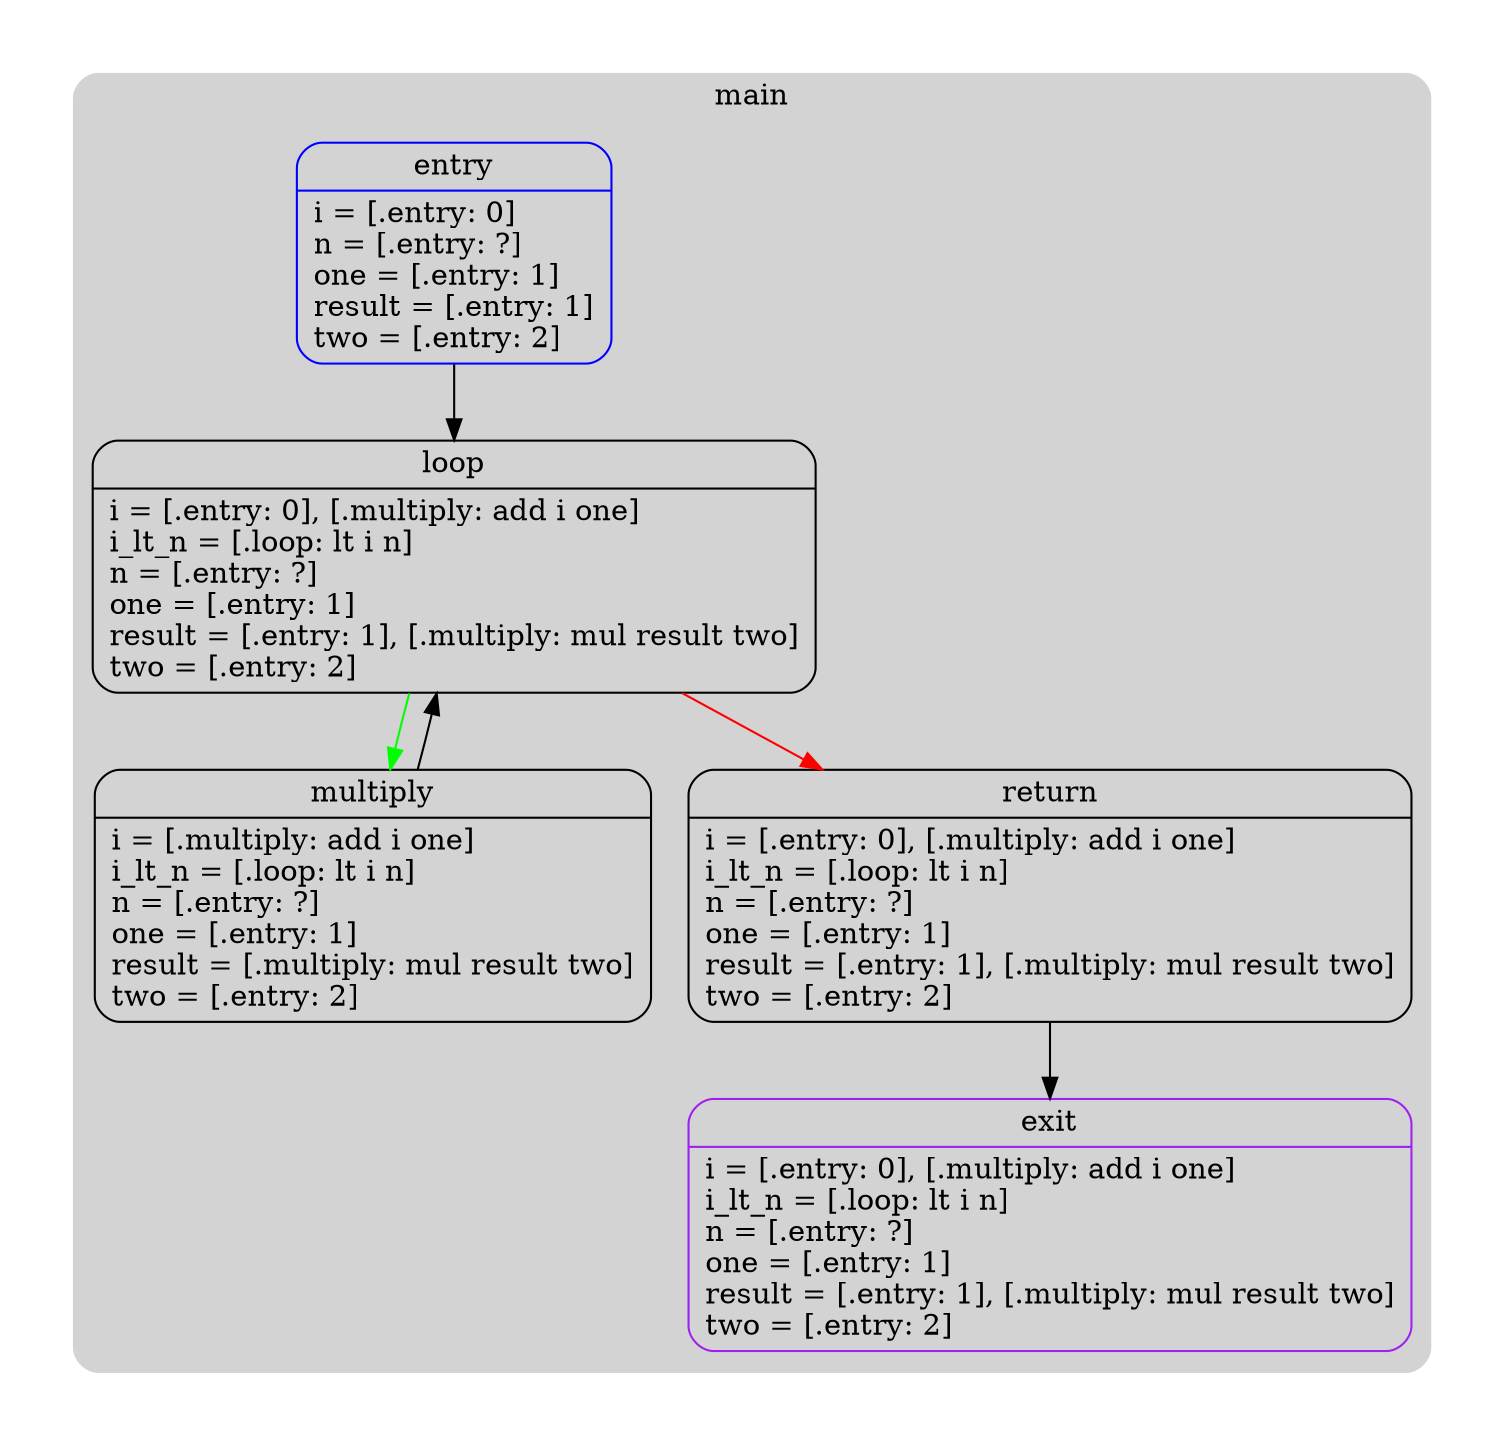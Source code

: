 digraph G {
  compound=true
  subgraph cluster_ {
    peripheries=0
    subgraph cluster_0_wrapper {
      peripheries=0
      margin=15
      subgraph cluster_0 {
        label="main"
        color=darkgray
        style=rounded
        bgcolor=lightgray
        margin=10
        cluster_0_0[label="{entry|i = [.entry: 0]\ln = [.entry: ?]\lone = [.entry: 1]\lresult = [.entry: 1]\ltwo = [.entry: 2]\l}",shape=Mrecord,color=blue]
        cluster_0_1[label="{loop|i = [.entry: 0], [.multiply: add i one]\li_lt_n = [.loop: lt i n]\ln = [.entry: ?]\lone = [.entry: 1]\lresult = [.entry: 1], [.multiply: mul result two]\ltwo = [.entry: 2]\l}",shape=Mrecord,color=black]
        cluster_0_2[label="{multiply|i = [.multiply: add i one]\li_lt_n = [.loop: lt i n]\ln = [.entry: ?]\lone = [.entry: 1]\lresult = [.multiply: mul result two]\ltwo = [.entry: 2]\l}",shape=Mrecord,color=black]
        cluster_0_3[label="{return|i = [.entry: 0], [.multiply: add i one]\li_lt_n = [.loop: lt i n]\ln = [.entry: ?]\lone = [.entry: 1]\lresult = [.entry: 1], [.multiply: mul result two]\ltwo = [.entry: 2]\l}",shape=Mrecord,color=black]
        cluster_0_exit[label="{exit|i = [.entry: 0], [.multiply: add i one]\li_lt_n = [.loop: lt i n]\ln = [.entry: ?]\lone = [.entry: 1]\lresult = [.entry: 1], [.multiply: mul result two]\ltwo = [.entry: 2]\l}",shape=Mrecord,color=purple]
        cluster_0_0 -> cluster_0_1
        cluster_0_1 -> cluster_0_2 [color=green]
        cluster_0_1 -> cluster_0_3 [color=red]
        cluster_0_2 -> cluster_0_1
        cluster_0_3 -> cluster_0_exit [color=black]
      }
    }
  }
}
